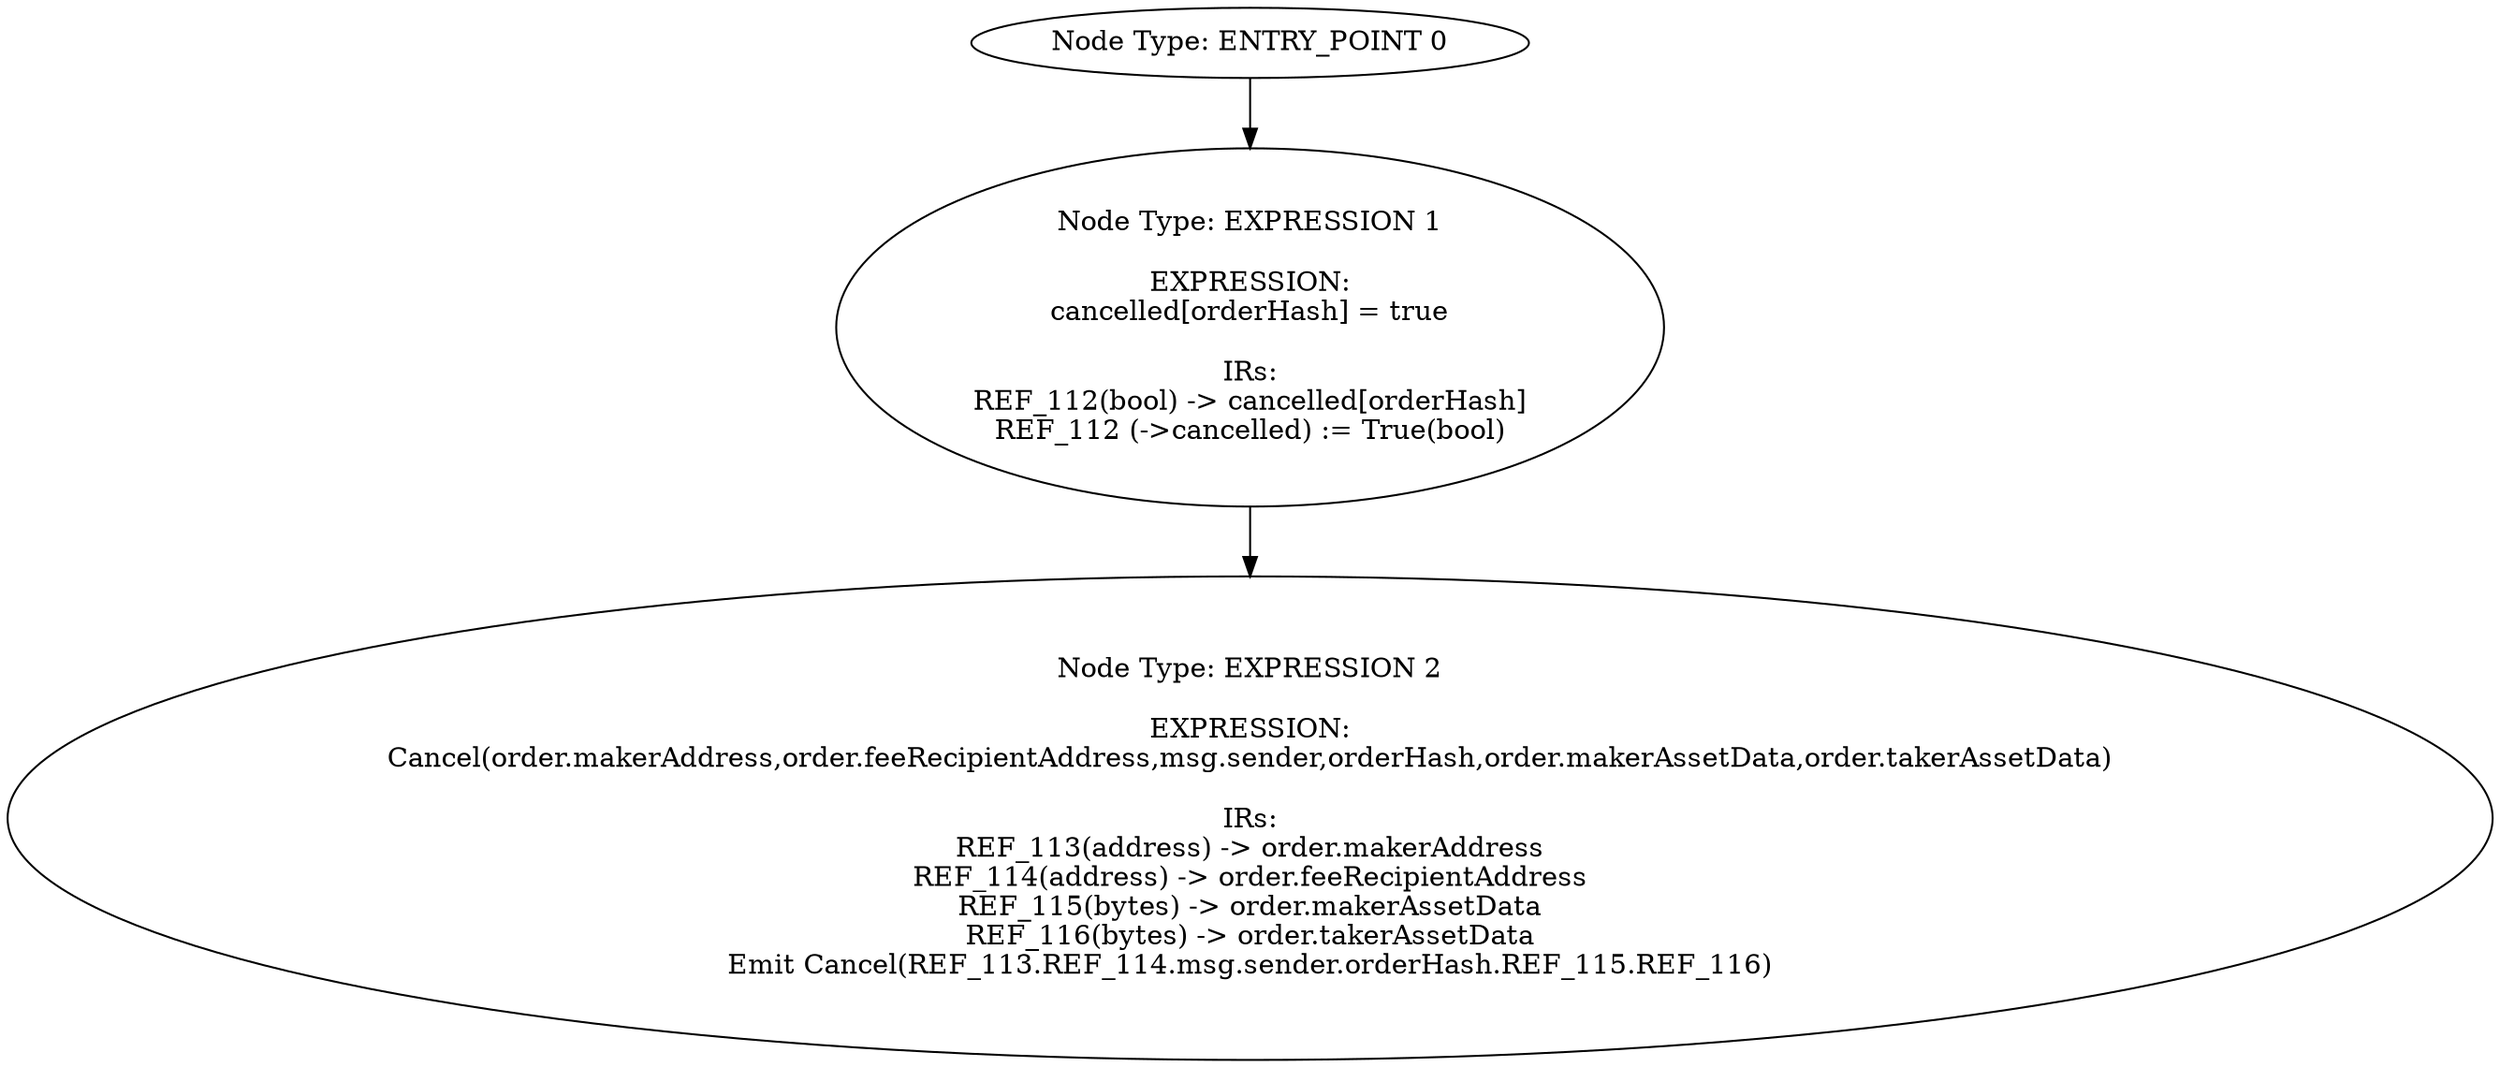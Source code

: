 digraph{
0[label="Node Type: ENTRY_POINT 0
"];
0->1;
1[label="Node Type: EXPRESSION 1

EXPRESSION:
cancelled[orderHash] = true

IRs:
REF_112(bool) -> cancelled[orderHash]
REF_112 (->cancelled) := True(bool)"];
1->2;
2[label="Node Type: EXPRESSION 2

EXPRESSION:
Cancel(order.makerAddress,order.feeRecipientAddress,msg.sender,orderHash,order.makerAssetData,order.takerAssetData)

IRs:
REF_113(address) -> order.makerAddress
REF_114(address) -> order.feeRecipientAddress
REF_115(bytes) -> order.makerAssetData
REF_116(bytes) -> order.takerAssetData
Emit Cancel(REF_113.REF_114.msg.sender.orderHash.REF_115.REF_116)"];
}
